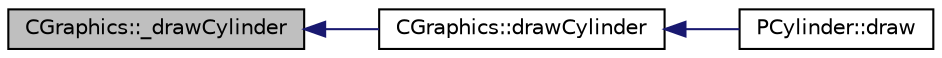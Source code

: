 digraph "CGraphics::_drawCylinder"
{
 // INTERACTIVE_SVG=YES
  edge [fontname="Helvetica",fontsize="10",labelfontname="Helvetica",labelfontsize="10"];
  node [fontname="Helvetica",fontsize="10",shape=record];
  rankdir="LR";
  Node1 [label="CGraphics::_drawCylinder",height=0.2,width=0.4,color="black", fillcolor="grey75", style="filled", fontcolor="black"];
  Node1 -> Node2 [dir="back",color="midnightblue",fontsize="10",style="solid",fontname="Helvetica"];
  Node2 [label="CGraphics::drawCylinder",height=0.2,width=0.4,color="black", fillcolor="white", style="filled",URL="$dc/d90/class_c_graphics.html#a7b1338bc74aadb2b01d88550632c4742"];
  Node2 -> Node3 [dir="back",color="midnightblue",fontsize="10",style="solid",fontname="Helvetica"];
  Node3 [label="PCylinder::draw",height=0.2,width=0.4,color="black", fillcolor="white", style="filled",URL="$db/de1/class_p_cylinder.html#a58e163df3e3c0dddac64b2cd32ceb471"];
}
